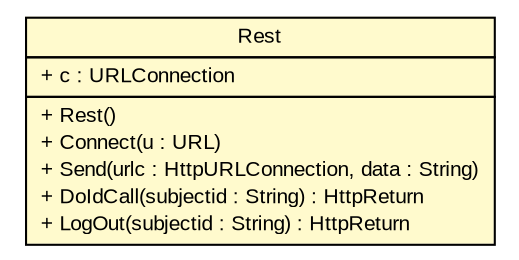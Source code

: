 #!/usr/local/bin/dot
#
# Class diagram 
# Generated by UmlGraph version 4.6 (http://www.spinellis.gr/sw/umlgraph)
#

digraph G {
	edge [fontname="arial",fontsize=10,labelfontname="arial",labelfontsize=10];
	node [fontname="arial",fontsize=10,shape=plaintext];
	// org.opentox.pol.Rest
	c109 [label=<<table border="0" cellborder="1" cellspacing="0" cellpadding="2" port="p" bgcolor="lemonChiffon" href="./Rest.html">
		<tr><td><table border="0" cellspacing="0" cellpadding="1">
			<tr><td> Rest </td></tr>
		</table></td></tr>
		<tr><td><table border="0" cellspacing="0" cellpadding="1">
			<tr><td align="left"> + c : URLConnection </td></tr>
		</table></td></tr>
		<tr><td><table border="0" cellspacing="0" cellpadding="1">
			<tr><td align="left"> + Rest() </td></tr>
			<tr><td align="left"> + Connect(u : URL) </td></tr>
			<tr><td align="left"> + Send(urlc : HttpURLConnection, data : String) </td></tr>
			<tr><td align="left"> + DoIdCall(subjectid : String) : HttpReturn </td></tr>
			<tr><td align="left"> + LogOut(subjectid : String) : HttpReturn </td></tr>
		</table></td></tr>
		</table>>, fontname="arial", fontcolor="black", fontsize=10.0];
}

